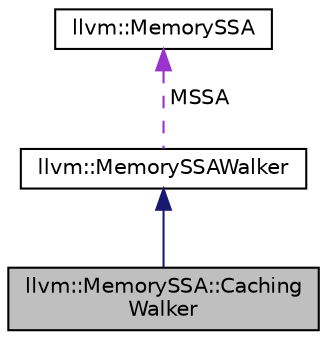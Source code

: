 digraph "llvm::MemorySSA::CachingWalker"
{
 // LATEX_PDF_SIZE
  bgcolor="transparent";
  edge [fontname="Helvetica",fontsize="10",labelfontname="Helvetica",labelfontsize="10"];
  node [fontname="Helvetica",fontsize="10",shape=record];
  Node1 [label="llvm::MemorySSA::Caching\lWalker",height=0.2,width=0.4,color="black", fillcolor="grey75", style="filled", fontcolor="black",tooltip="A MemorySSAWalker that does AA walks to disambiguate accesses."];
  Node2 -> Node1 [dir="back",color="midnightblue",fontsize="10",style="solid",fontname="Helvetica"];
  Node2 [label="llvm::MemorySSAWalker",height=0.2,width=0.4,color="black",URL="$classllvm_1_1MemorySSAWalker.html",tooltip="This is the generic walker interface for walkers of MemorySSA."];
  Node3 -> Node2 [dir="back",color="darkorchid3",fontsize="10",style="dashed",label=" MSSA" ,fontname="Helvetica"];
  Node3 [label="llvm::MemorySSA",height=0.2,width=0.4,color="black",URL="$classllvm_1_1MemorySSA.html",tooltip="Encapsulates MemorySSA, including all data associated with memory accesses."];
}
